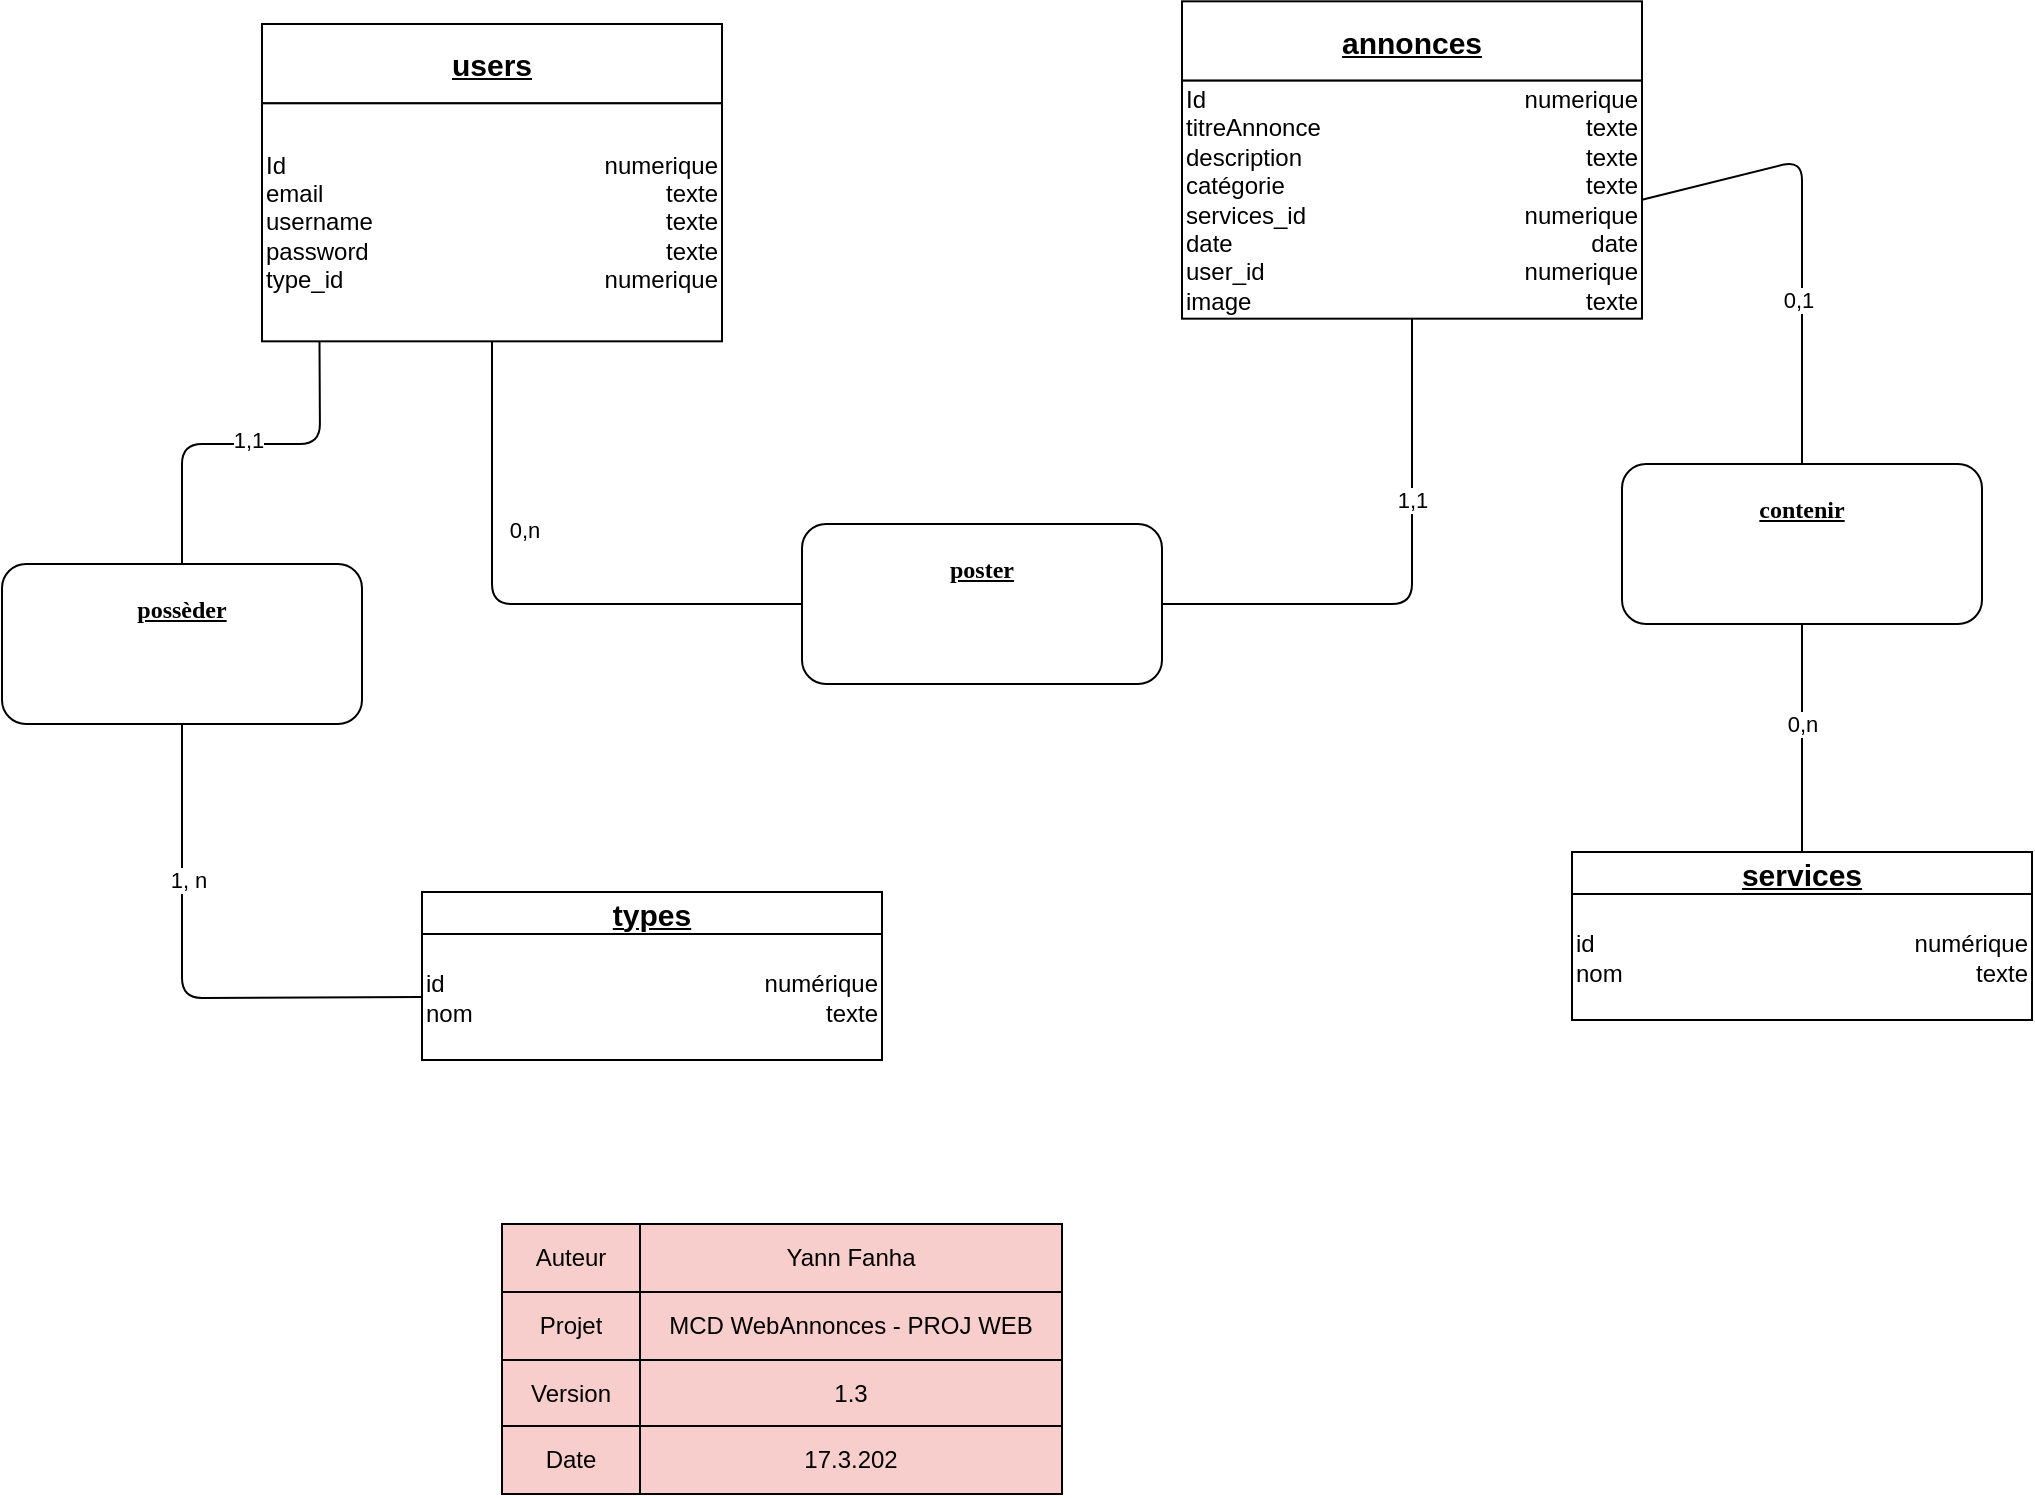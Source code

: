<mxfile version="13.7.3" type="device"><diagram id="rrmALsBOcblLZOAvp3k7" name="Page-1"><mxGraphModel dx="1086" dy="806" grid="1" gridSize="10" guides="1" tooltips="1" connect="1" arrows="1" fold="1" page="1" pageScale="1" pageWidth="1654" pageHeight="1169" math="0" shadow="0"><root><mxCell id="0"/><mxCell id="1" parent="0"/><mxCell id="ItPrOXxB2EVulFk9KAD2-7" value="&lt;div style=&quot;box-sizing: border-box ; width: 100% ; padding: 2px&quot;&gt;&lt;br&gt;&lt;span style=&quot;background-color: rgb(255 , 255 , 255)&quot;&gt;&lt;b&gt;&lt;u&gt;poster&lt;/u&gt;&lt;/b&gt;&lt;/span&gt;&lt;table style=&quot;width: 100% ; font-size: 1em&quot; cellpadding=&quot;2&quot; cellspacing=&quot;0&quot;&gt;&lt;tbody&gt;&lt;tr&gt;&lt;td style=&quot;text-align: left&quot;&gt;&lt;/td&gt;&lt;td style=&quot;text-align: right&quot;&gt;&lt;/td&gt;&lt;/tr&gt;&lt;tr&gt;&lt;td style=&quot;font-size: 1em ; text-align: left&quot;&gt;&lt;/td&gt;&lt;/tr&gt;&lt;/tbody&gt;&lt;/table&gt;&lt;/div&gt;" style="verticalAlign=top;align=center;overflow=fill;html=1;rounded=1;shadow=0;comic=0;labelBackgroundColor=none;strokeColor=#000000;strokeWidth=1;fillColor=#ffffff;fontFamily=Verdana;fontSize=12;fontColor=#000000;" parent="1" vertex="1"><mxGeometry x="430" y="360" width="180" height="80" as="geometry"/></mxCell><mxCell id="ItPrOXxB2EVulFk9KAD2-9" value="" style="endArrow=none;html=1;entryX=0;entryY=1;entryDx=0;entryDy=0;exitX=0;exitY=0.5;exitDx=0;exitDy=0;" parent="1" source="ItPrOXxB2EVulFk9KAD2-7" target="Ckb6m_zAUVwnpkfI5sB1-5" edge="1"><mxGeometry width="50" height="50" relative="1" as="geometry"><mxPoint x="270" y="410" as="sourcePoint"/><mxPoint x="230" y="440" as="targetPoint"/><Array as="points"><mxPoint x="275" y="400"/></Array></mxGeometry></mxCell><mxCell id="SuDdKtFOvI3KCgmDln-Q-38" value="0,n" style="edgeLabel;html=1;align=center;verticalAlign=middle;resizable=0;points=[];" parent="ItPrOXxB2EVulFk9KAD2-9" vertex="1" connectable="0"><mxGeometry x="-0.029" y="-37" relative="1" as="geometry"><mxPoint as="offset"/></mxGeometry></mxCell><mxCell id="ItPrOXxB2EVulFk9KAD2-10" value="" style="endArrow=none;html=1;entryX=1;entryY=1;entryDx=0;entryDy=0;exitX=1;exitY=0.5;exitDx=0;exitDy=0;" parent="1" source="ItPrOXxB2EVulFk9KAD2-7" target="X6zmFW1tOMZ9oRW-Cvdk-5" edge="1"><mxGeometry width="50" height="50" relative="1" as="geometry"><mxPoint x="690" y="350" as="sourcePoint"/><mxPoint x="740" y="300" as="targetPoint"/><Array as="points"><mxPoint x="735" y="400"/></Array></mxGeometry></mxCell><mxCell id="SuDdKtFOvI3KCgmDln-Q-39" value="1,1" style="edgeLabel;html=1;align=center;verticalAlign=middle;resizable=0;points=[];" parent="ItPrOXxB2EVulFk9KAD2-10" vertex="1" connectable="0"><mxGeometry x="0.322" relative="1" as="geometry"><mxPoint as="offset"/></mxGeometry></mxCell><mxCell id="ItPrOXxB2EVulFk9KAD2-2" value="" style="group" parent="1" vertex="1" connectable="0"><mxGeometry x="620" y="110" width="230" height="170" as="geometry"/></mxCell><mxCell id="X6zmFW1tOMZ9oRW-Cvdk-2" value="" style="group" parent="ItPrOXxB2EVulFk9KAD2-2" vertex="1" connectable="0"><mxGeometry y="-11.333" width="230" height="170" as="geometry"/></mxCell><mxCell id="X6zmFW1tOMZ9oRW-Cvdk-3" value="&lt;span style=&quot;font-size: 15px&quot;&gt;&lt;b&gt;&lt;u&gt;annonces&lt;/u&gt;&lt;/b&gt;&lt;/span&gt;" style="rounded=0;whiteSpace=wrap;html=1;" parent="X6zmFW1tOMZ9oRW-Cvdk-2" vertex="1"><mxGeometry width="230.0" height="39.667" as="geometry"/></mxCell><mxCell id="X6zmFW1tOMZ9oRW-Cvdk-4" value="" style="rounded=0;whiteSpace=wrap;html=1;" parent="X6zmFW1tOMZ9oRW-Cvdk-2" vertex="1"><mxGeometry y="39.667" width="230.0" height="119" as="geometry"/></mxCell><mxCell id="X6zmFW1tOMZ9oRW-Cvdk-5" value="Id&lt;br&gt;titreAnnonce&lt;br&gt;description&lt;br&gt;catégorie&lt;br&gt;services_id&lt;br&gt;date&lt;br&gt;user_id&lt;br&gt;image" style="text;html=1;strokeColor=none;fillColor=none;align=left;verticalAlign=middle;whiteSpace=wrap;rounded=0;" parent="X6zmFW1tOMZ9oRW-Cvdk-2" vertex="1"><mxGeometry y="39.667" width="115.0" height="119" as="geometry"/></mxCell><mxCell id="X6zmFW1tOMZ9oRW-Cvdk-6" value="numerique&lt;br&gt;texte&lt;br&gt;texte&lt;br&gt;texte&lt;br&gt;numerique&lt;br&gt;date&lt;br&gt;numerique&lt;br&gt;texte" style="text;html=1;strokeColor=none;fillColor=none;align=right;verticalAlign=middle;whiteSpace=wrap;rounded=0;" parent="X6zmFW1tOMZ9oRW-Cvdk-2" vertex="1"><mxGeometry x="115.0" y="39.667" width="115.0" height="119" as="geometry"/></mxCell><mxCell id="ItPrOXxB2EVulFk9KAD2-4" value="" style="group" parent="X6zmFW1tOMZ9oRW-Cvdk-2" vertex="1" connectable="0"><mxGeometry x="-460" y="11.333" width="230" height="158.667" as="geometry"/></mxCell><mxCell id="X6zmFW1tOMZ9oRW-Cvdk-1" value="s" style="group" parent="ItPrOXxB2EVulFk9KAD2-4" vertex="1" connectable="0"><mxGeometry width="230" height="158.667" as="geometry"/></mxCell><mxCell id="Ckb6m_zAUVwnpkfI5sB1-1" value="&lt;b&gt;&lt;font style=&quot;font-size: 15px&quot;&gt;&lt;u&gt;users&lt;/u&gt;&lt;/font&gt;&lt;/b&gt;" style="rounded=0;whiteSpace=wrap;html=1;" parent="X6zmFW1tOMZ9oRW-Cvdk-1" vertex="1"><mxGeometry width="230.0" height="39.667" as="geometry"/></mxCell><mxCell id="Ckb6m_zAUVwnpkfI5sB1-2" value="" style="rounded=0;whiteSpace=wrap;html=1;" parent="X6zmFW1tOMZ9oRW-Cvdk-1" vertex="1"><mxGeometry y="39.667" width="230.0" height="119" as="geometry"/></mxCell><mxCell id="Ckb6m_zAUVwnpkfI5sB1-3" value="Id&lt;br&gt;email&lt;br&gt;username&lt;br&gt;password&lt;br&gt;type_id" style="text;html=1;strokeColor=none;fillColor=none;align=left;verticalAlign=middle;whiteSpace=wrap;rounded=0;" parent="X6zmFW1tOMZ9oRW-Cvdk-1" vertex="1"><mxGeometry y="39.667" width="115.0" height="119" as="geometry"/></mxCell><mxCell id="Ckb6m_zAUVwnpkfI5sB1-5" value="numerique&lt;br&gt;texte&lt;br&gt;texte&lt;br&gt;texte&lt;br&gt;numerique" style="text;html=1;strokeColor=none;fillColor=none;align=right;verticalAlign=middle;whiteSpace=wrap;rounded=0;" parent="X6zmFW1tOMZ9oRW-Cvdk-1" vertex="1"><mxGeometry x="115.0" y="39.667" width="115.0" height="119" as="geometry"/></mxCell><mxCell id="SuDdKtFOvI3KCgmDln-Q-25" value="" style="group" parent="1" vertex="1" connectable="0"><mxGeometry x="240" y="550" width="230" height="90" as="geometry"/></mxCell><mxCell id="SuDdKtFOvI3KCgmDln-Q-26" value="" style="group" parent="SuDdKtFOvI3KCgmDln-Q-25" vertex="1" connectable="0"><mxGeometry y="-6.0" width="230" height="90" as="geometry"/></mxCell><mxCell id="SuDdKtFOvI3KCgmDln-Q-27" value="&lt;span style=&quot;font-size: 15px&quot;&gt;&lt;b&gt;&lt;u&gt;types&lt;/u&gt;&lt;/b&gt;&lt;/span&gt;" style="rounded=0;whiteSpace=wrap;html=1;" parent="SuDdKtFOvI3KCgmDln-Q-26" vertex="1"><mxGeometry width="230.0" height="21" as="geometry"/></mxCell><mxCell id="SuDdKtFOvI3KCgmDln-Q-28" value="" style="rounded=0;whiteSpace=wrap;html=1;" parent="SuDdKtFOvI3KCgmDln-Q-26" vertex="1"><mxGeometry y="21" width="230.0" height="63" as="geometry"/></mxCell><mxCell id="SuDdKtFOvI3KCgmDln-Q-29" value="id&lt;br&gt;nom" style="text;html=1;strokeColor=none;fillColor=none;align=left;verticalAlign=middle;whiteSpace=wrap;rounded=0;" parent="SuDdKtFOvI3KCgmDln-Q-26" vertex="1"><mxGeometry y="21" width="115.0" height="63" as="geometry"/></mxCell><mxCell id="SuDdKtFOvI3KCgmDln-Q-30" value="numérique&lt;br&gt;texte" style="text;html=1;strokeColor=none;fillColor=none;align=right;verticalAlign=middle;whiteSpace=wrap;rounded=0;" parent="SuDdKtFOvI3KCgmDln-Q-26" vertex="1"><mxGeometry x="115" y="21" width="115" height="63" as="geometry"/></mxCell><mxCell id="Ckb6m_zAUVwnpkfI5sB1-6" value="" style="shape=table;html=1;whiteSpace=wrap;startSize=0;container=1;collapsible=0;childLayout=tableLayout;fillColor=#f8cecc;" parent="1" vertex="1"><mxGeometry x="280" y="710" width="280" height="135" as="geometry"/></mxCell><mxCell id="Ckb6m_zAUVwnpkfI5sB1-7" value="" style="shape=partialRectangle;html=1;whiteSpace=wrap;collapsible=0;dropTarget=0;pointerEvents=0;fillColor=none;top=0;left=0;bottom=0;right=0;points=[[0,0.5],[1,0.5]];portConstraint=eastwest;" parent="Ckb6m_zAUVwnpkfI5sB1-6" vertex="1"><mxGeometry width="280" height="34" as="geometry"/></mxCell><mxCell id="Ckb6m_zAUVwnpkfI5sB1-8" value="Auteur" style="shape=partialRectangle;html=1;whiteSpace=wrap;connectable=0;fillColor=none;top=0;left=0;bottom=0;right=0;overflow=hidden;" parent="Ckb6m_zAUVwnpkfI5sB1-7" vertex="1"><mxGeometry width="69" height="34" as="geometry"/></mxCell><mxCell id="Ckb6m_zAUVwnpkfI5sB1-9" value="Yann Fanha" style="shape=partialRectangle;html=1;whiteSpace=wrap;connectable=0;fillColor=none;top=0;left=0;bottom=0;right=0;overflow=hidden;" parent="Ckb6m_zAUVwnpkfI5sB1-7" vertex="1"><mxGeometry x="69" width="211" height="34" as="geometry"/></mxCell><mxCell id="Ckb6m_zAUVwnpkfI5sB1-11" value="" style="shape=partialRectangle;html=1;whiteSpace=wrap;collapsible=0;dropTarget=0;pointerEvents=0;fillColor=none;top=0;left=0;bottom=0;right=0;points=[[0,0.5],[1,0.5]];portConstraint=eastwest;" parent="Ckb6m_zAUVwnpkfI5sB1-6" vertex="1"><mxGeometry y="34" width="280" height="34" as="geometry"/></mxCell><mxCell id="Ckb6m_zAUVwnpkfI5sB1-12" value="Projet" style="shape=partialRectangle;html=1;whiteSpace=wrap;connectable=0;fillColor=none;top=0;left=0;bottom=0;right=0;overflow=hidden;" parent="Ckb6m_zAUVwnpkfI5sB1-11" vertex="1"><mxGeometry width="69" height="34" as="geometry"/></mxCell><mxCell id="Ckb6m_zAUVwnpkfI5sB1-13" value="MCD WebAnnonces - PROJ WEB" style="shape=partialRectangle;html=1;whiteSpace=wrap;connectable=0;fillColor=none;top=0;left=0;bottom=0;right=0;overflow=hidden;" parent="Ckb6m_zAUVwnpkfI5sB1-11" vertex="1"><mxGeometry x="69" width="211" height="34" as="geometry"/></mxCell><mxCell id="Ckb6m_zAUVwnpkfI5sB1-15" value="" style="shape=partialRectangle;html=1;whiteSpace=wrap;collapsible=0;dropTarget=0;pointerEvents=0;fillColor=none;top=0;left=0;bottom=0;right=0;points=[[0,0.5],[1,0.5]];portConstraint=eastwest;" parent="Ckb6m_zAUVwnpkfI5sB1-6" vertex="1"><mxGeometry y="68" width="280" height="33" as="geometry"/></mxCell><mxCell id="Ckb6m_zAUVwnpkfI5sB1-16" value="Version" style="shape=partialRectangle;html=1;whiteSpace=wrap;connectable=0;fillColor=none;top=0;left=0;bottom=0;right=0;overflow=hidden;" parent="Ckb6m_zAUVwnpkfI5sB1-15" vertex="1"><mxGeometry width="69" height="33" as="geometry"/></mxCell><mxCell id="Ckb6m_zAUVwnpkfI5sB1-17" value="1.3" style="shape=partialRectangle;html=1;whiteSpace=wrap;connectable=0;fillColor=none;top=0;left=0;bottom=0;right=0;overflow=hidden;" parent="Ckb6m_zAUVwnpkfI5sB1-15" vertex="1"><mxGeometry x="69" width="211" height="33" as="geometry"/></mxCell><mxCell id="Ckb6m_zAUVwnpkfI5sB1-19" style="shape=partialRectangle;html=1;whiteSpace=wrap;collapsible=0;dropTarget=0;pointerEvents=0;fillColor=none;top=0;left=0;bottom=0;right=0;points=[[0,0.5],[1,0.5]];portConstraint=eastwest;" parent="Ckb6m_zAUVwnpkfI5sB1-6" vertex="1"><mxGeometry y="101" width="280" height="34" as="geometry"/></mxCell><mxCell id="Ckb6m_zAUVwnpkfI5sB1-20" value="Date" style="shape=partialRectangle;html=1;whiteSpace=wrap;connectable=0;fillColor=none;top=0;left=0;bottom=0;right=0;overflow=hidden;" parent="Ckb6m_zAUVwnpkfI5sB1-19" vertex="1"><mxGeometry width="69" height="34" as="geometry"/></mxCell><mxCell id="Ckb6m_zAUVwnpkfI5sB1-21" value="17.3.202" style="shape=partialRectangle;html=1;whiteSpace=wrap;connectable=0;fillColor=none;top=0;left=0;bottom=0;right=0;overflow=hidden;" parent="Ckb6m_zAUVwnpkfI5sB1-19" vertex="1"><mxGeometry x="69" width="211" height="34" as="geometry"/></mxCell><mxCell id="SuDdKtFOvI3KCgmDln-Q-40" value="" style="endArrow=none;html=1;entryX=0.25;entryY=1;entryDx=0;entryDy=0;exitX=0.5;exitY=0;exitDx=0;exitDy=0;" parent="1" source="SuDdKtFOvI3KCgmDln-Q-41" target="Ckb6m_zAUVwnpkfI5sB1-3" edge="1"><mxGeometry width="50" height="50" relative="1" as="geometry"><mxPoint x="120" y="320" as="sourcePoint"/><mxPoint x="130" y="420" as="targetPoint"/><Array as="points"><mxPoint x="120" y="320"/><mxPoint x="189" y="320"/></Array></mxGeometry></mxCell><mxCell id="SuDdKtFOvI3KCgmDln-Q-44" value="1,1" style="edgeLabel;html=1;align=center;verticalAlign=middle;resizable=0;points=[];" parent="SuDdKtFOvI3KCgmDln-Q-40" vertex="1" connectable="0"><mxGeometry x="0.034" y="2" relative="1" as="geometry"><mxPoint as="offset"/></mxGeometry></mxCell><mxCell id="SuDdKtFOvI3KCgmDln-Q-41" value="&lt;div style=&quot;box-sizing: border-box ; width: 100% ; padding: 2px&quot;&gt;&lt;br&gt;&lt;span style=&quot;background-color: rgb(255 , 255 , 255)&quot;&gt;&lt;b&gt;&lt;u&gt;possèder&lt;/u&gt;&lt;/b&gt;&lt;/span&gt;&lt;table style=&quot;width: 100% ; font-size: 1em&quot; cellpadding=&quot;2&quot; cellspacing=&quot;0&quot;&gt;&lt;tbody&gt;&lt;tr&gt;&lt;td style=&quot;text-align: left&quot;&gt;&lt;/td&gt;&lt;td style=&quot;text-align: right&quot;&gt;&lt;/td&gt;&lt;/tr&gt;&lt;tr&gt;&lt;td style=&quot;font-size: 1em ; text-align: left&quot;&gt;&lt;/td&gt;&lt;/tr&gt;&lt;/tbody&gt;&lt;/table&gt;&lt;/div&gt;" style="verticalAlign=top;align=center;overflow=fill;html=1;rounded=1;shadow=0;comic=0;labelBackgroundColor=none;strokeColor=#000000;strokeWidth=1;fillColor=#ffffff;fontFamily=Verdana;fontSize=12;fontColor=#000000;" parent="1" vertex="1"><mxGeometry x="30" y="380" width="180" height="80" as="geometry"/></mxCell><mxCell id="SuDdKtFOvI3KCgmDln-Q-42" value="" style="endArrow=none;html=1;entryX=0.5;entryY=1;entryDx=0;entryDy=0;exitX=0;exitY=0.5;exitDx=0;exitDy=0;" parent="1" source="SuDdKtFOvI3KCgmDln-Q-29" target="SuDdKtFOvI3KCgmDln-Q-41" edge="1"><mxGeometry width="50" height="50" relative="1" as="geometry"><mxPoint x="60" y="580" as="sourcePoint"/><mxPoint x="110" y="530" as="targetPoint"/><Array as="points"><mxPoint x="120" y="597"/></Array></mxGeometry></mxCell><mxCell id="SuDdKtFOvI3KCgmDln-Q-43" value="1, n" style="edgeLabel;html=1;align=center;verticalAlign=middle;resizable=0;points=[];" parent="SuDdKtFOvI3KCgmDln-Q-42" vertex="1" connectable="0"><mxGeometry x="0.393" y="-3" relative="1" as="geometry"><mxPoint as="offset"/></mxGeometry></mxCell><mxCell id="HMRYVcxV_LXaAV-_wojD-1" value="" style="group" parent="1" vertex="1" connectable="0"><mxGeometry x="815" y="530" width="230" height="90" as="geometry"/></mxCell><mxCell id="HMRYVcxV_LXaAV-_wojD-2" value="" style="group" parent="HMRYVcxV_LXaAV-_wojD-1" vertex="1" connectable="0"><mxGeometry y="-6.0" width="230" height="90" as="geometry"/></mxCell><mxCell id="HMRYVcxV_LXaAV-_wojD-3" value="&lt;span style=&quot;font-size: 15px&quot;&gt;&lt;b&gt;&lt;u&gt;services&lt;/u&gt;&lt;/b&gt;&lt;/span&gt;" style="rounded=0;whiteSpace=wrap;html=1;" parent="HMRYVcxV_LXaAV-_wojD-2" vertex="1"><mxGeometry width="230.0" height="21" as="geometry"/></mxCell><mxCell id="HMRYVcxV_LXaAV-_wojD-4" value="" style="rounded=0;whiteSpace=wrap;html=1;" parent="HMRYVcxV_LXaAV-_wojD-2" vertex="1"><mxGeometry y="21" width="230.0" height="63" as="geometry"/></mxCell><mxCell id="HMRYVcxV_LXaAV-_wojD-5" value="id&lt;br&gt;nom" style="text;html=1;strokeColor=none;fillColor=none;align=left;verticalAlign=middle;whiteSpace=wrap;rounded=0;" parent="HMRYVcxV_LXaAV-_wojD-2" vertex="1"><mxGeometry y="21" width="115.0" height="63" as="geometry"/></mxCell><mxCell id="HMRYVcxV_LXaAV-_wojD-6" value="numérique&lt;br&gt;texte" style="text;html=1;strokeColor=none;fillColor=none;align=right;verticalAlign=middle;whiteSpace=wrap;rounded=0;" parent="HMRYVcxV_LXaAV-_wojD-2" vertex="1"><mxGeometry x="115" y="21" width="115" height="63" as="geometry"/></mxCell><mxCell id="HMRYVcxV_LXaAV-_wojD-8" value="&lt;div style=&quot;box-sizing: border-box ; width: 100% ; padding: 2px&quot;&gt;&lt;br&gt;&lt;span style=&quot;background-color: rgb(255 , 255 , 255)&quot;&gt;&lt;b&gt;&lt;u&gt;contenir&lt;/u&gt;&lt;/b&gt;&lt;/span&gt;&lt;br&gt;&lt;table style=&quot;width: 100% ; font-size: 1em&quot; cellpadding=&quot;2&quot; cellspacing=&quot;0&quot;&gt;&lt;tbody&gt;&lt;tr&gt;&lt;td style=&quot;text-align: left&quot;&gt;&lt;/td&gt;&lt;td style=&quot;text-align: right&quot;&gt;&lt;/td&gt;&lt;/tr&gt;&lt;tr&gt;&lt;td style=&quot;font-size: 1em ; text-align: left&quot;&gt;&lt;/td&gt;&lt;/tr&gt;&lt;/tbody&gt;&lt;/table&gt;&lt;/div&gt;" style="verticalAlign=top;align=center;overflow=fill;html=1;rounded=1;shadow=0;comic=0;labelBackgroundColor=none;strokeColor=#000000;strokeWidth=1;fillColor=#ffffff;fontFamily=Verdana;fontSize=12;fontColor=#000000;" parent="1" vertex="1"><mxGeometry x="840" y="330" width="180" height="80" as="geometry"/></mxCell><mxCell id="HMRYVcxV_LXaAV-_wojD-9" value="" style="endArrow=none;html=1;exitX=0.5;exitY=0;exitDx=0;exitDy=0;entryX=0.5;entryY=1;entryDx=0;entryDy=0;" parent="1" source="HMRYVcxV_LXaAV-_wojD-3" target="HMRYVcxV_LXaAV-_wojD-8" edge="1"><mxGeometry width="50" height="50" relative="1" as="geometry"><mxPoint x="920" y="480" as="sourcePoint"/><mxPoint x="970" y="430" as="targetPoint"/></mxGeometry></mxCell><mxCell id="HMRYVcxV_LXaAV-_wojD-10" value="0,n" style="edgeLabel;html=1;align=center;verticalAlign=middle;resizable=0;points=[];" parent="HMRYVcxV_LXaAV-_wojD-9" vertex="1" connectable="0"><mxGeometry x="0.544" y="-4" relative="1" as="geometry"><mxPoint x="-4" y="24" as="offset"/></mxGeometry></mxCell><mxCell id="HMRYVcxV_LXaAV-_wojD-11" value="" style="endArrow=none;html=1;exitX=0.5;exitY=0;exitDx=0;exitDy=0;entryX=1;entryY=0.5;entryDx=0;entryDy=0;" parent="1" source="HMRYVcxV_LXaAV-_wojD-8" target="X6zmFW1tOMZ9oRW-Cvdk-6" edge="1"><mxGeometry width="50" height="50" relative="1" as="geometry"><mxPoint x="929.5" y="314" as="sourcePoint"/><mxPoint x="930" y="150" as="targetPoint"/><Array as="points"><mxPoint x="930" y="178"/></Array></mxGeometry></mxCell><mxCell id="HMRYVcxV_LXaAV-_wojD-12" value="0,1" style="edgeLabel;html=1;align=center;verticalAlign=middle;resizable=0;points=[];" parent="HMRYVcxV_LXaAV-_wojD-11" vertex="1" connectable="0"><mxGeometry x="0.544" y="-4" relative="1" as="geometry"><mxPoint x="26.97" y="66.17" as="offset"/></mxGeometry></mxCell></root></mxGraphModel></diagram></mxfile>